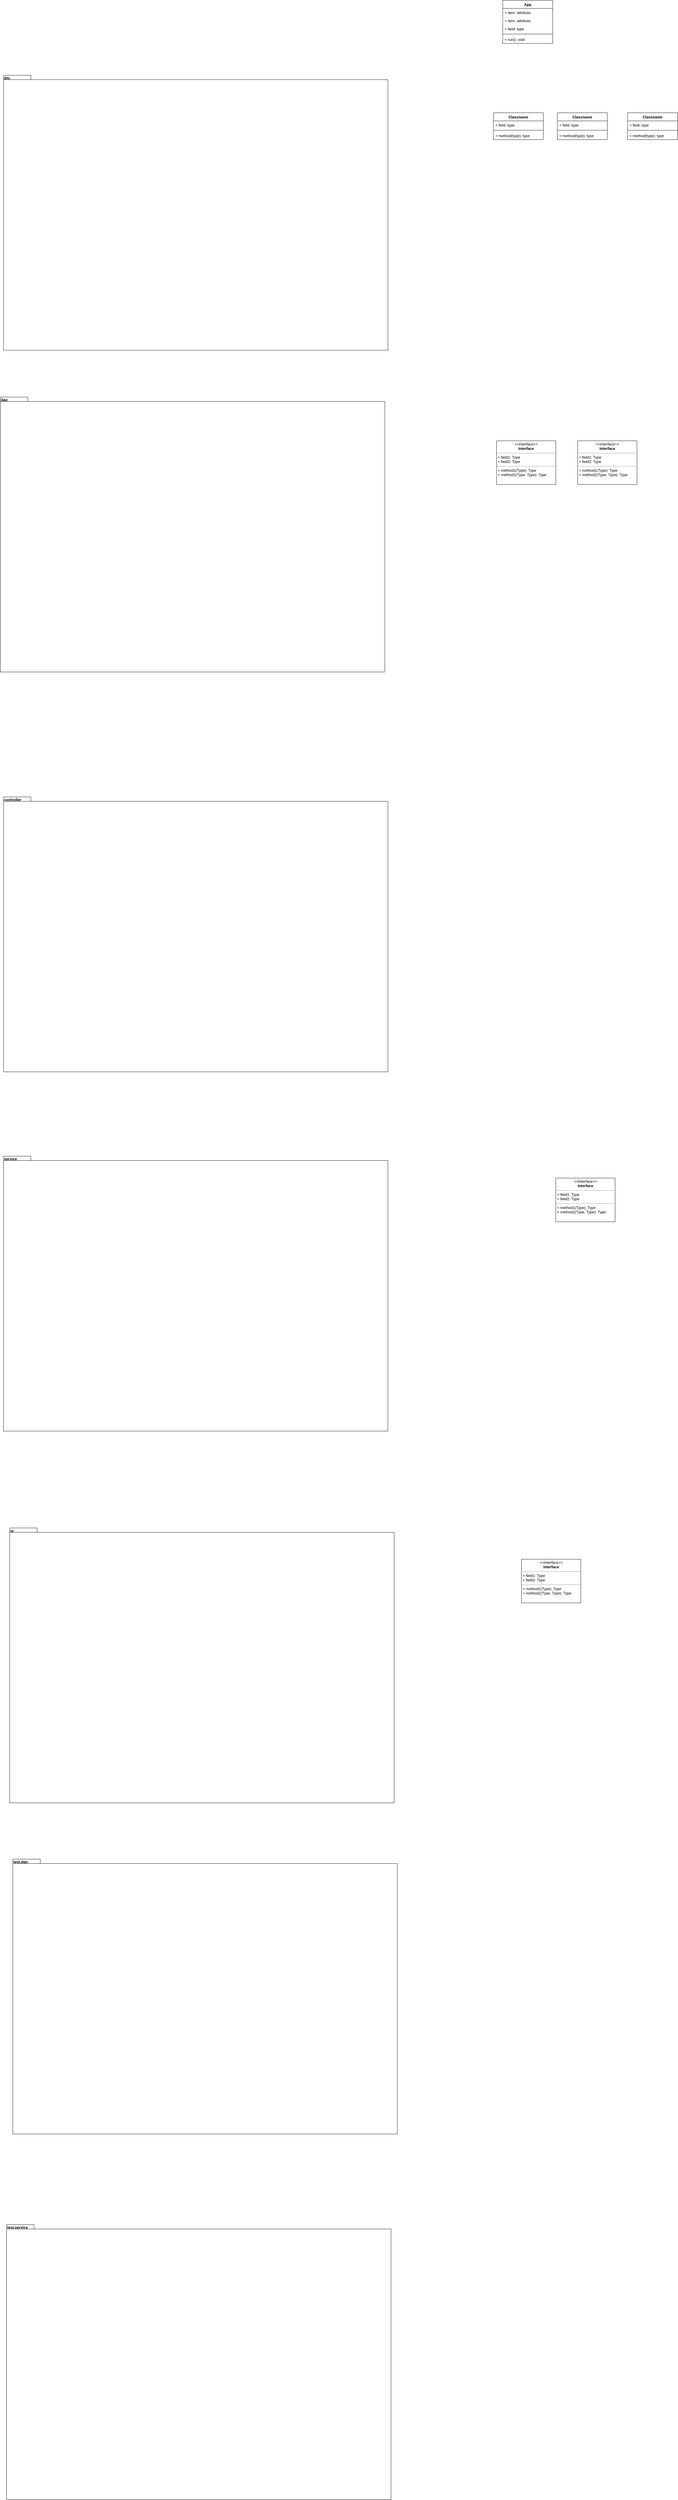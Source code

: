 <mxfile version="15.8.2" type="github">
  <diagram name="Page-1" id="c4acf3e9-155e-7222-9cf6-157b1a14988f">
    <mxGraphModel dx="4126" dy="2502" grid="1" gridSize="10" guides="1" tooltips="1" connect="1" arrows="1" fold="1" page="1" pageScale="1" pageWidth="850" pageHeight="1100" background="none" math="0" shadow="0">
      <root>
        <mxCell id="0" />
        <mxCell id="1" parent="0" />
        <mxCell id="w0GCtBsa1hGH06xOI40H-10" value="&lt;p style=&quot;margin:0px;margin-top:4px;text-align:center;&quot;&gt;&lt;i&gt;&amp;lt;&amp;lt;Interface&amp;gt;&amp;gt;&lt;/i&gt;&lt;br/&gt;&lt;b&gt;Interface&lt;/b&gt;&lt;/p&gt;&lt;hr size=&quot;1&quot;/&gt;&lt;p style=&quot;margin:0px;margin-left:4px;&quot;&gt;+ field1: Type&lt;br/&gt;+ field2: Type&lt;/p&gt;&lt;hr size=&quot;1&quot;/&gt;&lt;p style=&quot;margin:0px;margin-left:4px;&quot;&gt;+ method1(Type): Type&lt;br/&gt;+ method2(Type, Type): Type&lt;/p&gt;" style="verticalAlign=top;align=left;overflow=fill;fontSize=12;fontFamily=Helvetica;html=1;" vertex="1" parent="1">
          <mxGeometry x="70" y="1170" width="190" height="140" as="geometry" />
        </mxCell>
        <mxCell id="w0GCtBsa1hGH06xOI40H-11" value="&lt;p style=&quot;margin:0px;margin-top:4px;text-align:center;&quot;&gt;&lt;i&gt;&amp;lt;&amp;lt;Interface&amp;gt;&amp;gt;&lt;/i&gt;&lt;br/&gt;&lt;b&gt;Interface&lt;/b&gt;&lt;/p&gt;&lt;hr size=&quot;1&quot;/&gt;&lt;p style=&quot;margin:0px;margin-left:4px;&quot;&gt;+ field1: Type&lt;br/&gt;+ field2: Type&lt;/p&gt;&lt;hr size=&quot;1&quot;/&gt;&lt;p style=&quot;margin:0px;margin-left:4px;&quot;&gt;+ method1(Type): Type&lt;br/&gt;+ method2(Type, Type): Type&lt;/p&gt;" style="verticalAlign=top;align=left;overflow=fill;fontSize=12;fontFamily=Helvetica;html=1;" vertex="1" parent="1">
          <mxGeometry x="330" y="1170" width="190" height="140" as="geometry" />
        </mxCell>
        <mxCell id="w0GCtBsa1hGH06xOI40H-13" value="&lt;p style=&quot;margin:0px;margin-top:4px;text-align:center;&quot;&gt;&lt;i&gt;&amp;lt;&amp;lt;Interface&amp;gt;&amp;gt;&lt;/i&gt;&lt;br/&gt;&lt;b&gt;Interface&lt;/b&gt;&lt;/p&gt;&lt;hr size=&quot;1&quot;/&gt;&lt;p style=&quot;margin:0px;margin-left:4px;&quot;&gt;+ field1: Type&lt;br/&gt;+ field2: Type&lt;/p&gt;&lt;hr size=&quot;1&quot;/&gt;&lt;p style=&quot;margin:0px;margin-left:4px;&quot;&gt;+ method1(Type): Type&lt;br/&gt;+ method2(Type, Type): Type&lt;/p&gt;" style="verticalAlign=top;align=left;overflow=fill;fontSize=12;fontFamily=Helvetica;html=1;" vertex="1" parent="1">
          <mxGeometry x="150" y="4750" width="190" height="140" as="geometry" />
        </mxCell>
        <mxCell id="w0GCtBsa1hGH06xOI40H-14" value="&lt;p style=&quot;margin:0px;margin-top:4px;text-align:center;&quot;&gt;&lt;i&gt;&amp;lt;&amp;lt;Interface&amp;gt;&amp;gt;&lt;/i&gt;&lt;br/&gt;&lt;b&gt;Interface&lt;/b&gt;&lt;/p&gt;&lt;hr size=&quot;1&quot;/&gt;&lt;p style=&quot;margin:0px;margin-left:4px;&quot;&gt;+ field1: Type&lt;br/&gt;+ field2: Type&lt;/p&gt;&lt;hr size=&quot;1&quot;/&gt;&lt;p style=&quot;margin:0px;margin-left:4px;&quot;&gt;+ method1(Type): Type&lt;br/&gt;+ method2(Type, Type): Type&lt;/p&gt;" style="verticalAlign=top;align=left;overflow=fill;fontSize=12;fontFamily=Helvetica;html=1;" vertex="1" parent="1">
          <mxGeometry x="260" y="3530" width="190" height="140" as="geometry" />
        </mxCell>
        <mxCell id="w0GCtBsa1hGH06xOI40H-19" value="App" style="swimlane;fontStyle=1;align=center;verticalAlign=top;childLayout=stackLayout;horizontal=1;startSize=26;horizontalStack=0;resizeParent=1;resizeParentMax=0;resizeLast=0;collapsible=1;marginBottom=0;" vertex="1" parent="1">
          <mxGeometry x="90" y="-240" width="160" height="138" as="geometry" />
        </mxCell>
        <mxCell id="w0GCtBsa1hGH06xOI40H-24" value="+ item: attribute" style="text;strokeColor=none;fillColor=none;align=left;verticalAlign=top;spacingLeft=4;spacingRight=4;overflow=hidden;rotatable=0;points=[[0,0.5],[1,0.5]];portConstraint=eastwest;" vertex="1" parent="w0GCtBsa1hGH06xOI40H-19">
          <mxGeometry y="26" width="160" height="26" as="geometry" />
        </mxCell>
        <mxCell id="w0GCtBsa1hGH06xOI40H-25" value="+ item: attribute" style="text;strokeColor=none;fillColor=none;align=left;verticalAlign=top;spacingLeft=4;spacingRight=4;overflow=hidden;rotatable=0;points=[[0,0.5],[1,0.5]];portConstraint=eastwest;" vertex="1" parent="w0GCtBsa1hGH06xOI40H-19">
          <mxGeometry y="52" width="160" height="26" as="geometry" />
        </mxCell>
        <mxCell id="w0GCtBsa1hGH06xOI40H-20" value="+ field: type&#xa;&#xa;" style="text;strokeColor=none;fillColor=none;align=left;verticalAlign=top;spacingLeft=4;spacingRight=4;overflow=hidden;rotatable=0;points=[[0,0.5],[1,0.5]];portConstraint=eastwest;" vertex="1" parent="w0GCtBsa1hGH06xOI40H-19">
          <mxGeometry y="78" width="160" height="26" as="geometry" />
        </mxCell>
        <mxCell id="w0GCtBsa1hGH06xOI40H-21" value="" style="line;strokeWidth=1;fillColor=none;align=left;verticalAlign=middle;spacingTop=-1;spacingLeft=3;spacingRight=3;rotatable=0;labelPosition=right;points=[];portConstraint=eastwest;" vertex="1" parent="w0GCtBsa1hGH06xOI40H-19">
          <mxGeometry y="104" width="160" height="8" as="geometry" />
        </mxCell>
        <mxCell id="w0GCtBsa1hGH06xOI40H-22" value="+ run(): void" style="text;strokeColor=none;fillColor=none;align=left;verticalAlign=top;spacingLeft=4;spacingRight=4;overflow=hidden;rotatable=0;points=[[0,0.5],[1,0.5]];portConstraint=eastwest;" vertex="1" parent="w0GCtBsa1hGH06xOI40H-19">
          <mxGeometry y="112" width="160" height="26" as="geometry" />
        </mxCell>
        <mxCell id="w0GCtBsa1hGH06xOI40H-26" value="dto" style="shape=folder;fontStyle=1;spacingTop=-5;tabWidth=40;tabHeight=14;tabPosition=left;html=1;verticalAlign=top;align=left;" vertex="1" parent="1">
          <mxGeometry x="-1510" width="1232" height="880" as="geometry" />
        </mxCell>
        <mxCell id="w0GCtBsa1hGH06xOI40H-27" value="dao" style="shape=folder;fontStyle=1;spacingTop=-5;tabWidth=40;tabHeight=14;tabPosition=left;html=1;verticalAlign=top;align=left;" vertex="1" parent="1">
          <mxGeometry x="-1520" y="1030" width="1232" height="880" as="geometry" />
        </mxCell>
        <mxCell id="w0GCtBsa1hGH06xOI40H-28" value="controller" style="shape=folder;fontStyle=1;spacingTop=-5;tabWidth=40;tabHeight=14;tabPosition=left;html=1;verticalAlign=top;align=left;" vertex="1" parent="1">
          <mxGeometry x="-1510" y="2310" width="1232" height="880" as="geometry" />
        </mxCell>
        <mxCell id="w0GCtBsa1hGH06xOI40H-29" value="service" style="shape=folder;fontStyle=1;spacingTop=-5;tabWidth=40;tabHeight=14;tabPosition=left;html=1;verticalAlign=top;align=left;" vertex="1" parent="1">
          <mxGeometry x="-1510" y="3460" width="1232" height="880" as="geometry" />
        </mxCell>
        <mxCell id="w0GCtBsa1hGH06xOI40H-30" value="ui" style="shape=folder;fontStyle=1;spacingTop=-5;tabWidth=40;tabHeight=14;tabPosition=left;html=1;verticalAlign=top;align=left;" vertex="1" parent="1">
          <mxGeometry x="-1490" y="4650" width="1232" height="880" as="geometry" />
        </mxCell>
        <mxCell id="w0GCtBsa1hGH06xOI40H-32" value="test.dao" style="shape=folder;fontStyle=1;spacingTop=-5;tabWidth=40;tabHeight=14;tabPosition=left;html=1;verticalAlign=top;align=left;" vertex="1" parent="1">
          <mxGeometry x="-1480" y="5710" width="1232" height="880" as="geometry" />
        </mxCell>
        <mxCell id="w0GCtBsa1hGH06xOI40H-33" value="test.service" style="shape=folder;fontStyle=1;spacingTop=-5;tabWidth=40;tabHeight=14;tabPosition=left;html=1;verticalAlign=top;align=left;" vertex="1" parent="1">
          <mxGeometry x="-1500" y="6880" width="1232" height="880" as="geometry" />
        </mxCell>
        <mxCell id="w0GCtBsa1hGH06xOI40H-35" value="Classname" style="swimlane;fontStyle=1;align=center;verticalAlign=top;childLayout=stackLayout;horizontal=1;startSize=26;horizontalStack=0;resizeParent=1;resizeParentMax=0;resizeLast=0;collapsible=1;marginBottom=0;" vertex="1" parent="1">
          <mxGeometry x="60" y="120" width="160" height="86" as="geometry" />
        </mxCell>
        <mxCell id="w0GCtBsa1hGH06xOI40H-36" value="+ field: type" style="text;strokeColor=none;fillColor=none;align=left;verticalAlign=top;spacingLeft=4;spacingRight=4;overflow=hidden;rotatable=0;points=[[0,0.5],[1,0.5]];portConstraint=eastwest;" vertex="1" parent="w0GCtBsa1hGH06xOI40H-35">
          <mxGeometry y="26" width="160" height="26" as="geometry" />
        </mxCell>
        <mxCell id="w0GCtBsa1hGH06xOI40H-37" value="" style="line;strokeWidth=1;fillColor=none;align=left;verticalAlign=middle;spacingTop=-1;spacingLeft=3;spacingRight=3;rotatable=0;labelPosition=right;points=[];portConstraint=eastwest;" vertex="1" parent="w0GCtBsa1hGH06xOI40H-35">
          <mxGeometry y="52" width="160" height="8" as="geometry" />
        </mxCell>
        <mxCell id="w0GCtBsa1hGH06xOI40H-38" value="+ method(type): type" style="text;strokeColor=none;fillColor=none;align=left;verticalAlign=top;spacingLeft=4;spacingRight=4;overflow=hidden;rotatable=0;points=[[0,0.5],[1,0.5]];portConstraint=eastwest;" vertex="1" parent="w0GCtBsa1hGH06xOI40H-35">
          <mxGeometry y="60" width="160" height="26" as="geometry" />
        </mxCell>
        <mxCell id="w0GCtBsa1hGH06xOI40H-39" value="Classname" style="swimlane;fontStyle=1;align=center;verticalAlign=top;childLayout=stackLayout;horizontal=1;startSize=26;horizontalStack=0;resizeParent=1;resizeParentMax=0;resizeLast=0;collapsible=1;marginBottom=0;" vertex="1" parent="1">
          <mxGeometry x="490" y="120" width="160" height="86" as="geometry" />
        </mxCell>
        <mxCell id="w0GCtBsa1hGH06xOI40H-40" value="+ field: type" style="text;strokeColor=none;fillColor=none;align=left;verticalAlign=top;spacingLeft=4;spacingRight=4;overflow=hidden;rotatable=0;points=[[0,0.5],[1,0.5]];portConstraint=eastwest;" vertex="1" parent="w0GCtBsa1hGH06xOI40H-39">
          <mxGeometry y="26" width="160" height="26" as="geometry" />
        </mxCell>
        <mxCell id="w0GCtBsa1hGH06xOI40H-41" value="" style="line;strokeWidth=1;fillColor=none;align=left;verticalAlign=middle;spacingTop=-1;spacingLeft=3;spacingRight=3;rotatable=0;labelPosition=right;points=[];portConstraint=eastwest;" vertex="1" parent="w0GCtBsa1hGH06xOI40H-39">
          <mxGeometry y="52" width="160" height="8" as="geometry" />
        </mxCell>
        <mxCell id="w0GCtBsa1hGH06xOI40H-42" value="+ method(type): type" style="text;strokeColor=none;fillColor=none;align=left;verticalAlign=top;spacingLeft=4;spacingRight=4;overflow=hidden;rotatable=0;points=[[0,0.5],[1,0.5]];portConstraint=eastwest;" vertex="1" parent="w0GCtBsa1hGH06xOI40H-39">
          <mxGeometry y="60" width="160" height="26" as="geometry" />
        </mxCell>
        <mxCell id="w0GCtBsa1hGH06xOI40H-43" value="Classname" style="swimlane;fontStyle=1;align=center;verticalAlign=top;childLayout=stackLayout;horizontal=1;startSize=26;horizontalStack=0;resizeParent=1;resizeParentMax=0;resizeLast=0;collapsible=1;marginBottom=0;" vertex="1" parent="1">
          <mxGeometry x="265" y="120" width="160" height="86" as="geometry" />
        </mxCell>
        <mxCell id="w0GCtBsa1hGH06xOI40H-44" value="+ field: type" style="text;strokeColor=none;fillColor=none;align=left;verticalAlign=top;spacingLeft=4;spacingRight=4;overflow=hidden;rotatable=0;points=[[0,0.5],[1,0.5]];portConstraint=eastwest;" vertex="1" parent="w0GCtBsa1hGH06xOI40H-43">
          <mxGeometry y="26" width="160" height="26" as="geometry" />
        </mxCell>
        <mxCell id="w0GCtBsa1hGH06xOI40H-45" value="" style="line;strokeWidth=1;fillColor=none;align=left;verticalAlign=middle;spacingTop=-1;spacingLeft=3;spacingRight=3;rotatable=0;labelPosition=right;points=[];portConstraint=eastwest;" vertex="1" parent="w0GCtBsa1hGH06xOI40H-43">
          <mxGeometry y="52" width="160" height="8" as="geometry" />
        </mxCell>
        <mxCell id="w0GCtBsa1hGH06xOI40H-46" value="+ method(type): type" style="text;strokeColor=none;fillColor=none;align=left;verticalAlign=top;spacingLeft=4;spacingRight=4;overflow=hidden;rotatable=0;points=[[0,0.5],[1,0.5]];portConstraint=eastwest;" vertex="1" parent="w0GCtBsa1hGH06xOI40H-43">
          <mxGeometry y="60" width="160" height="26" as="geometry" />
        </mxCell>
      </root>
    </mxGraphModel>
  </diagram>
</mxfile>
